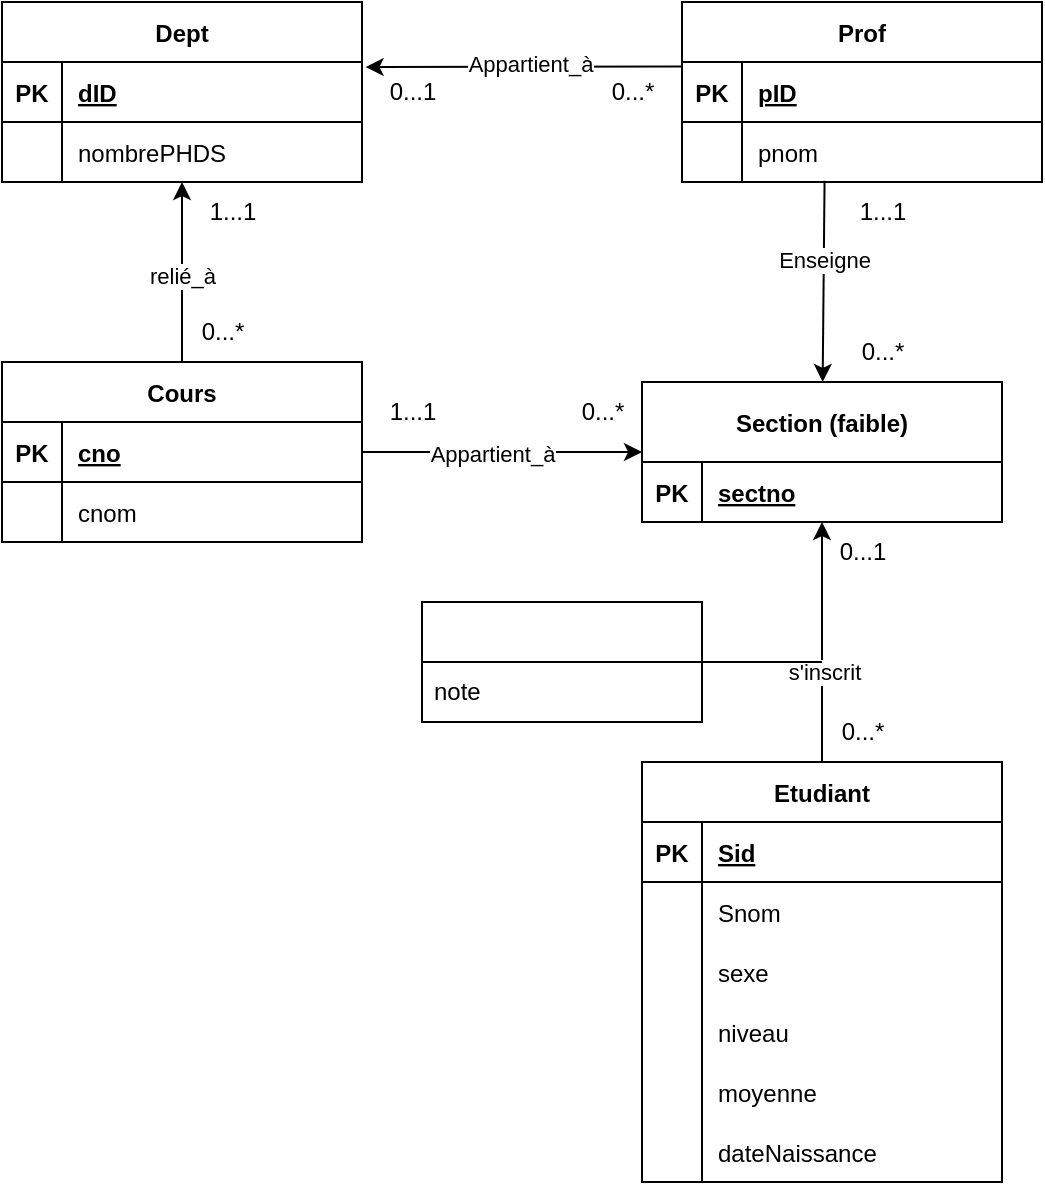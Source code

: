 <mxfile version="21.0.6" type="github" pages="2">
  <diagram name="Page-1" id="V4VZJEtZzrgZj-l3kUPL">
    <mxGraphModel dx="670" dy="500" grid="1" gridSize="10" guides="1" tooltips="1" connect="1" arrows="1" fold="1" page="1" pageScale="1" pageWidth="850" pageHeight="1100" math="0" shadow="0">
      <root>
        <mxCell id="0" />
        <mxCell id="1" parent="0" />
        <mxCell id="v60ZhDMJ6NKFDccLxcSa-1" value="Etudiant" style="shape=table;startSize=30;container=1;collapsible=1;childLayout=tableLayout;fixedRows=1;rowLines=0;fontStyle=1;align=center;resizeLast=1;" parent="1" vertex="1">
          <mxGeometry x="590" y="800" width="180" height="210" as="geometry" />
        </mxCell>
        <mxCell id="v60ZhDMJ6NKFDccLxcSa-2" value="" style="shape=tableRow;horizontal=0;startSize=0;swimlaneHead=0;swimlaneBody=0;fillColor=none;collapsible=0;dropTarget=0;points=[[0,0.5],[1,0.5]];portConstraint=eastwest;top=0;left=0;right=0;bottom=1;" parent="v60ZhDMJ6NKFDccLxcSa-1" vertex="1">
          <mxGeometry y="30" width="180" height="30" as="geometry" />
        </mxCell>
        <mxCell id="v60ZhDMJ6NKFDccLxcSa-3" value="PK" style="shape=partialRectangle;connectable=0;fillColor=none;top=0;left=0;bottom=0;right=0;fontStyle=1;overflow=hidden;" parent="v60ZhDMJ6NKFDccLxcSa-2" vertex="1">
          <mxGeometry width="30" height="30" as="geometry">
            <mxRectangle width="30" height="30" as="alternateBounds" />
          </mxGeometry>
        </mxCell>
        <mxCell id="v60ZhDMJ6NKFDccLxcSa-4" value="Sid" style="shape=partialRectangle;connectable=0;fillColor=none;top=0;left=0;bottom=0;right=0;align=left;spacingLeft=6;fontStyle=5;overflow=hidden;" parent="v60ZhDMJ6NKFDccLxcSa-2" vertex="1">
          <mxGeometry x="30" width="150" height="30" as="geometry">
            <mxRectangle width="150" height="30" as="alternateBounds" />
          </mxGeometry>
        </mxCell>
        <mxCell id="v60ZhDMJ6NKFDccLxcSa-5" value="" style="shape=tableRow;horizontal=0;startSize=0;swimlaneHead=0;swimlaneBody=0;fillColor=none;collapsible=0;dropTarget=0;points=[[0,0.5],[1,0.5]];portConstraint=eastwest;top=0;left=0;right=0;bottom=0;" parent="v60ZhDMJ6NKFDccLxcSa-1" vertex="1">
          <mxGeometry y="60" width="180" height="30" as="geometry" />
        </mxCell>
        <mxCell id="v60ZhDMJ6NKFDccLxcSa-6" value="" style="shape=partialRectangle;connectable=0;fillColor=none;top=0;left=0;bottom=0;right=0;editable=1;overflow=hidden;" parent="v60ZhDMJ6NKFDccLxcSa-5" vertex="1">
          <mxGeometry width="30" height="30" as="geometry">
            <mxRectangle width="30" height="30" as="alternateBounds" />
          </mxGeometry>
        </mxCell>
        <mxCell id="v60ZhDMJ6NKFDccLxcSa-7" value="Snom" style="shape=partialRectangle;connectable=0;fillColor=none;top=0;left=0;bottom=0;right=0;align=left;spacingLeft=6;overflow=hidden;" parent="v60ZhDMJ6NKFDccLxcSa-5" vertex="1">
          <mxGeometry x="30" width="150" height="30" as="geometry">
            <mxRectangle width="150" height="30" as="alternateBounds" />
          </mxGeometry>
        </mxCell>
        <mxCell id="v60ZhDMJ6NKFDccLxcSa-8" value="" style="shape=tableRow;horizontal=0;startSize=0;swimlaneHead=0;swimlaneBody=0;fillColor=none;collapsible=0;dropTarget=0;points=[[0,0.5],[1,0.5]];portConstraint=eastwest;top=0;left=0;right=0;bottom=0;" parent="v60ZhDMJ6NKFDccLxcSa-1" vertex="1">
          <mxGeometry y="90" width="180" height="30" as="geometry" />
        </mxCell>
        <mxCell id="v60ZhDMJ6NKFDccLxcSa-9" value="" style="shape=partialRectangle;connectable=0;fillColor=none;top=0;left=0;bottom=0;right=0;editable=1;overflow=hidden;" parent="v60ZhDMJ6NKFDccLxcSa-8" vertex="1">
          <mxGeometry width="30" height="30" as="geometry">
            <mxRectangle width="30" height="30" as="alternateBounds" />
          </mxGeometry>
        </mxCell>
        <mxCell id="v60ZhDMJ6NKFDccLxcSa-10" value="sexe" style="shape=partialRectangle;connectable=0;fillColor=none;top=0;left=0;bottom=0;right=0;align=left;spacingLeft=6;overflow=hidden;" parent="v60ZhDMJ6NKFDccLxcSa-8" vertex="1">
          <mxGeometry x="30" width="150" height="30" as="geometry">
            <mxRectangle width="150" height="30" as="alternateBounds" />
          </mxGeometry>
        </mxCell>
        <mxCell id="v60ZhDMJ6NKFDccLxcSa-14" value="" style="shape=tableRow;horizontal=0;startSize=0;swimlaneHead=0;swimlaneBody=0;fillColor=none;collapsible=0;dropTarget=0;points=[[0,0.5],[1,0.5]];portConstraint=eastwest;top=0;left=0;right=0;bottom=0;" parent="v60ZhDMJ6NKFDccLxcSa-1" vertex="1">
          <mxGeometry y="120" width="180" height="30" as="geometry" />
        </mxCell>
        <mxCell id="v60ZhDMJ6NKFDccLxcSa-15" value="" style="shape=partialRectangle;connectable=0;fillColor=none;top=0;left=0;bottom=0;right=0;editable=1;overflow=hidden;" parent="v60ZhDMJ6NKFDccLxcSa-14" vertex="1">
          <mxGeometry width="30" height="30" as="geometry">
            <mxRectangle width="30" height="30" as="alternateBounds" />
          </mxGeometry>
        </mxCell>
        <mxCell id="v60ZhDMJ6NKFDccLxcSa-16" value="niveau" style="shape=partialRectangle;connectable=0;fillColor=none;top=0;left=0;bottom=0;right=0;align=left;spacingLeft=6;overflow=hidden;" parent="v60ZhDMJ6NKFDccLxcSa-14" vertex="1">
          <mxGeometry x="30" width="150" height="30" as="geometry">
            <mxRectangle width="150" height="30" as="alternateBounds" />
          </mxGeometry>
        </mxCell>
        <mxCell id="v60ZhDMJ6NKFDccLxcSa-17" value="" style="shape=tableRow;horizontal=0;startSize=0;swimlaneHead=0;swimlaneBody=0;fillColor=none;collapsible=0;dropTarget=0;points=[[0,0.5],[1,0.5]];portConstraint=eastwest;top=0;left=0;right=0;bottom=0;" parent="v60ZhDMJ6NKFDccLxcSa-1" vertex="1">
          <mxGeometry y="150" width="180" height="30" as="geometry" />
        </mxCell>
        <mxCell id="v60ZhDMJ6NKFDccLxcSa-18" value="" style="shape=partialRectangle;connectable=0;fillColor=none;top=0;left=0;bottom=0;right=0;editable=1;overflow=hidden;" parent="v60ZhDMJ6NKFDccLxcSa-17" vertex="1">
          <mxGeometry width="30" height="30" as="geometry">
            <mxRectangle width="30" height="30" as="alternateBounds" />
          </mxGeometry>
        </mxCell>
        <mxCell id="v60ZhDMJ6NKFDccLxcSa-19" value="moyenne" style="shape=partialRectangle;connectable=0;fillColor=none;top=0;left=0;bottom=0;right=0;align=left;spacingLeft=6;overflow=hidden;" parent="v60ZhDMJ6NKFDccLxcSa-17" vertex="1">
          <mxGeometry x="30" width="150" height="30" as="geometry">
            <mxRectangle width="150" height="30" as="alternateBounds" />
          </mxGeometry>
        </mxCell>
        <mxCell id="v60ZhDMJ6NKFDccLxcSa-11" value="" style="shape=tableRow;horizontal=0;startSize=0;swimlaneHead=0;swimlaneBody=0;fillColor=none;collapsible=0;dropTarget=0;points=[[0,0.5],[1,0.5]];portConstraint=eastwest;top=0;left=0;right=0;bottom=0;" parent="v60ZhDMJ6NKFDccLxcSa-1" vertex="1">
          <mxGeometry y="180" width="180" height="30" as="geometry" />
        </mxCell>
        <mxCell id="v60ZhDMJ6NKFDccLxcSa-12" value="" style="shape=partialRectangle;connectable=0;fillColor=none;top=0;left=0;bottom=0;right=0;editable=1;overflow=hidden;" parent="v60ZhDMJ6NKFDccLxcSa-11" vertex="1">
          <mxGeometry width="30" height="30" as="geometry">
            <mxRectangle width="30" height="30" as="alternateBounds" />
          </mxGeometry>
        </mxCell>
        <mxCell id="v60ZhDMJ6NKFDccLxcSa-13" value="dateNaissance" style="shape=partialRectangle;connectable=0;fillColor=none;top=0;left=0;bottom=0;right=0;align=left;spacingLeft=6;overflow=hidden;" parent="v60ZhDMJ6NKFDccLxcSa-11" vertex="1">
          <mxGeometry x="30" width="150" height="30" as="geometry">
            <mxRectangle width="150" height="30" as="alternateBounds" />
          </mxGeometry>
        </mxCell>
        <mxCell id="v60ZhDMJ6NKFDccLxcSa-20" value="Dept" style="shape=table;startSize=30;container=1;collapsible=1;childLayout=tableLayout;fixedRows=1;rowLines=0;fontStyle=1;align=center;resizeLast=1;" parent="1" vertex="1">
          <mxGeometry x="270" y="420" width="180" height="90" as="geometry" />
        </mxCell>
        <mxCell id="v60ZhDMJ6NKFDccLxcSa-21" value="" style="shape=tableRow;horizontal=0;startSize=0;swimlaneHead=0;swimlaneBody=0;fillColor=none;collapsible=0;dropTarget=0;points=[[0,0.5],[1,0.5]];portConstraint=eastwest;top=0;left=0;right=0;bottom=1;" parent="v60ZhDMJ6NKFDccLxcSa-20" vertex="1">
          <mxGeometry y="30" width="180" height="30" as="geometry" />
        </mxCell>
        <mxCell id="v60ZhDMJ6NKFDccLxcSa-22" value="PK" style="shape=partialRectangle;connectable=0;fillColor=none;top=0;left=0;bottom=0;right=0;fontStyle=1;overflow=hidden;" parent="v60ZhDMJ6NKFDccLxcSa-21" vertex="1">
          <mxGeometry width="30" height="30" as="geometry">
            <mxRectangle width="30" height="30" as="alternateBounds" />
          </mxGeometry>
        </mxCell>
        <mxCell id="v60ZhDMJ6NKFDccLxcSa-23" value="dID" style="shape=partialRectangle;connectable=0;fillColor=none;top=0;left=0;bottom=0;right=0;align=left;spacingLeft=6;fontStyle=5;overflow=hidden;" parent="v60ZhDMJ6NKFDccLxcSa-21" vertex="1">
          <mxGeometry x="30" width="150" height="30" as="geometry">
            <mxRectangle width="150" height="30" as="alternateBounds" />
          </mxGeometry>
        </mxCell>
        <mxCell id="v60ZhDMJ6NKFDccLxcSa-24" value="" style="shape=tableRow;horizontal=0;startSize=0;swimlaneHead=0;swimlaneBody=0;fillColor=none;collapsible=0;dropTarget=0;points=[[0,0.5],[1,0.5]];portConstraint=eastwest;top=0;left=0;right=0;bottom=0;" parent="v60ZhDMJ6NKFDccLxcSa-20" vertex="1">
          <mxGeometry y="60" width="180" height="30" as="geometry" />
        </mxCell>
        <mxCell id="v60ZhDMJ6NKFDccLxcSa-25" value="" style="shape=partialRectangle;connectable=0;fillColor=none;top=0;left=0;bottom=0;right=0;editable=1;overflow=hidden;" parent="v60ZhDMJ6NKFDccLxcSa-24" vertex="1">
          <mxGeometry width="30" height="30" as="geometry">
            <mxRectangle width="30" height="30" as="alternateBounds" />
          </mxGeometry>
        </mxCell>
        <mxCell id="v60ZhDMJ6NKFDccLxcSa-26" value="nombrePHDS" style="shape=partialRectangle;connectable=0;fillColor=none;top=0;left=0;bottom=0;right=0;align=left;spacingLeft=6;overflow=hidden;" parent="v60ZhDMJ6NKFDccLxcSa-24" vertex="1">
          <mxGeometry x="30" width="150" height="30" as="geometry">
            <mxRectangle width="150" height="30" as="alternateBounds" />
          </mxGeometry>
        </mxCell>
        <mxCell id="v60ZhDMJ6NKFDccLxcSa-46" style="rounded=0;orthogonalLoop=1;jettySize=auto;html=1;entryX=1.01;entryY=0.084;entryDx=0;entryDy=0;exitX=-0.001;exitY=0.074;exitDx=0;exitDy=0;exitPerimeter=0;entryPerimeter=0;" parent="1" source="v60ZhDMJ6NKFDccLxcSa-34" target="v60ZhDMJ6NKFDccLxcSa-21" edge="1">
          <mxGeometry relative="1" as="geometry" />
        </mxCell>
        <mxCell id="v60ZhDMJ6NKFDccLxcSa-47" value="Appartient_à" style="edgeLabel;html=1;align=center;verticalAlign=middle;resizable=0;points=[];" parent="v60ZhDMJ6NKFDccLxcSa-46" vertex="1" connectable="0">
          <mxGeometry x="0.197" y="1" relative="1" as="geometry">
            <mxPoint x="18" y="-3" as="offset" />
          </mxGeometry>
        </mxCell>
        <mxCell id="v60ZhDMJ6NKFDccLxcSa-33" value="Prof" style="shape=table;startSize=30;container=1;collapsible=1;childLayout=tableLayout;fixedRows=1;rowLines=0;fontStyle=1;align=center;resizeLast=1;" parent="1" vertex="1">
          <mxGeometry x="610" y="420" width="180" height="90" as="geometry" />
        </mxCell>
        <mxCell id="v60ZhDMJ6NKFDccLxcSa-34" value="" style="shape=tableRow;horizontal=0;startSize=0;swimlaneHead=0;swimlaneBody=0;fillColor=none;collapsible=0;dropTarget=0;points=[[0,0.5],[1,0.5]];portConstraint=eastwest;top=0;left=0;right=0;bottom=1;" parent="v60ZhDMJ6NKFDccLxcSa-33" vertex="1">
          <mxGeometry y="30" width="180" height="30" as="geometry" />
        </mxCell>
        <mxCell id="v60ZhDMJ6NKFDccLxcSa-35" value="PK" style="shape=partialRectangle;connectable=0;fillColor=none;top=0;left=0;bottom=0;right=0;fontStyle=1;overflow=hidden;" parent="v60ZhDMJ6NKFDccLxcSa-34" vertex="1">
          <mxGeometry width="30" height="30" as="geometry">
            <mxRectangle width="30" height="30" as="alternateBounds" />
          </mxGeometry>
        </mxCell>
        <mxCell id="v60ZhDMJ6NKFDccLxcSa-36" value="pID" style="shape=partialRectangle;connectable=0;fillColor=none;top=0;left=0;bottom=0;right=0;align=left;spacingLeft=6;fontStyle=5;overflow=hidden;" parent="v60ZhDMJ6NKFDccLxcSa-34" vertex="1">
          <mxGeometry x="30" width="150" height="30" as="geometry">
            <mxRectangle width="150" height="30" as="alternateBounds" />
          </mxGeometry>
        </mxCell>
        <mxCell id="v60ZhDMJ6NKFDccLxcSa-37" value="" style="shape=tableRow;horizontal=0;startSize=0;swimlaneHead=0;swimlaneBody=0;fillColor=none;collapsible=0;dropTarget=0;points=[[0,0.5],[1,0.5]];portConstraint=eastwest;top=0;left=0;right=0;bottom=0;" parent="v60ZhDMJ6NKFDccLxcSa-33" vertex="1">
          <mxGeometry y="60" width="180" height="30" as="geometry" />
        </mxCell>
        <mxCell id="v60ZhDMJ6NKFDccLxcSa-38" value="" style="shape=partialRectangle;connectable=0;fillColor=none;top=0;left=0;bottom=0;right=0;editable=1;overflow=hidden;" parent="v60ZhDMJ6NKFDccLxcSa-37" vertex="1">
          <mxGeometry width="30" height="30" as="geometry">
            <mxRectangle width="30" height="30" as="alternateBounds" />
          </mxGeometry>
        </mxCell>
        <mxCell id="v60ZhDMJ6NKFDccLxcSa-39" value="pnom" style="shape=partialRectangle;connectable=0;fillColor=none;top=0;left=0;bottom=0;right=0;align=left;spacingLeft=6;overflow=hidden;" parent="v60ZhDMJ6NKFDccLxcSa-37" vertex="1">
          <mxGeometry x="30" width="150" height="30" as="geometry">
            <mxRectangle width="150" height="30" as="alternateBounds" />
          </mxGeometry>
        </mxCell>
        <mxCell id="8_7z8a0-ZgbAOZXDi8ix-14" style="edgeStyle=none;rounded=0;orthogonalLoop=1;jettySize=auto;html=1;" parent="1" source="8_7z8a0-ZgbAOZXDi8ix-1" target="v60ZhDMJ6NKFDccLxcSa-24" edge="1">
          <mxGeometry relative="1" as="geometry" />
        </mxCell>
        <mxCell id="8_7z8a0-ZgbAOZXDi8ix-15" value="relié_à" style="edgeLabel;html=1;align=center;verticalAlign=middle;resizable=0;points=[];" parent="8_7z8a0-ZgbAOZXDi8ix-14" vertex="1" connectable="0">
          <mxGeometry x="0.381" y="1" relative="1" as="geometry">
            <mxPoint x="1" y="19" as="offset" />
          </mxGeometry>
        </mxCell>
        <mxCell id="8_7z8a0-ZgbAOZXDi8ix-1" value="Cours" style="shape=table;startSize=30;container=1;collapsible=1;childLayout=tableLayout;fixedRows=1;rowLines=0;fontStyle=1;align=center;resizeLast=1;" parent="1" vertex="1">
          <mxGeometry x="270" y="600" width="180" height="90" as="geometry" />
        </mxCell>
        <mxCell id="8_7z8a0-ZgbAOZXDi8ix-2" value="" style="shape=tableRow;horizontal=0;startSize=0;swimlaneHead=0;swimlaneBody=0;fillColor=none;collapsible=0;dropTarget=0;points=[[0,0.5],[1,0.5]];portConstraint=eastwest;top=0;left=0;right=0;bottom=1;" parent="8_7z8a0-ZgbAOZXDi8ix-1" vertex="1">
          <mxGeometry y="30" width="180" height="30" as="geometry" />
        </mxCell>
        <mxCell id="8_7z8a0-ZgbAOZXDi8ix-3" value="PK" style="shape=partialRectangle;connectable=0;fillColor=none;top=0;left=0;bottom=0;right=0;fontStyle=1;overflow=hidden;" parent="8_7z8a0-ZgbAOZXDi8ix-2" vertex="1">
          <mxGeometry width="30" height="30" as="geometry">
            <mxRectangle width="30" height="30" as="alternateBounds" />
          </mxGeometry>
        </mxCell>
        <mxCell id="8_7z8a0-ZgbAOZXDi8ix-4" value="cno" style="shape=partialRectangle;connectable=0;fillColor=none;top=0;left=0;bottom=0;right=0;align=left;spacingLeft=6;fontStyle=5;overflow=hidden;" parent="8_7z8a0-ZgbAOZXDi8ix-2" vertex="1">
          <mxGeometry x="30" width="150" height="30" as="geometry">
            <mxRectangle width="150" height="30" as="alternateBounds" />
          </mxGeometry>
        </mxCell>
        <mxCell id="8_7z8a0-ZgbAOZXDi8ix-5" value="" style="shape=tableRow;horizontal=0;startSize=0;swimlaneHead=0;swimlaneBody=0;fillColor=none;collapsible=0;dropTarget=0;points=[[0,0.5],[1,0.5]];portConstraint=eastwest;top=0;left=0;right=0;bottom=0;" parent="8_7z8a0-ZgbAOZXDi8ix-1" vertex="1">
          <mxGeometry y="60" width="180" height="30" as="geometry" />
        </mxCell>
        <mxCell id="8_7z8a0-ZgbAOZXDi8ix-6" value="" style="shape=partialRectangle;connectable=0;fillColor=none;top=0;left=0;bottom=0;right=0;editable=1;overflow=hidden;" parent="8_7z8a0-ZgbAOZXDi8ix-5" vertex="1">
          <mxGeometry width="30" height="30" as="geometry">
            <mxRectangle width="30" height="30" as="alternateBounds" />
          </mxGeometry>
        </mxCell>
        <mxCell id="8_7z8a0-ZgbAOZXDi8ix-7" value="cnom" style="shape=partialRectangle;connectable=0;fillColor=none;top=0;left=0;bottom=0;right=0;align=left;spacingLeft=6;overflow=hidden;" parent="8_7z8a0-ZgbAOZXDi8ix-5" vertex="1">
          <mxGeometry x="30" width="150" height="30" as="geometry">
            <mxRectangle width="150" height="30" as="alternateBounds" />
          </mxGeometry>
        </mxCell>
        <mxCell id="8_7z8a0-ZgbAOZXDi8ix-29" style="edgeStyle=none;rounded=0;orthogonalLoop=1;jettySize=auto;html=1;endArrow=none;endFill=0;startArrow=classic;startFill=1;entryX=0.396;entryY=0.981;entryDx=0;entryDy=0;entryPerimeter=0;" parent="1" source="8_7z8a0-ZgbAOZXDi8ix-16" target="v60ZhDMJ6NKFDccLxcSa-37" edge="1">
          <mxGeometry relative="1" as="geometry" />
        </mxCell>
        <mxCell id="8_7z8a0-ZgbAOZXDi8ix-32" value="Enseigne" style="edgeLabel;html=1;align=center;verticalAlign=middle;resizable=0;points=[];" parent="8_7z8a0-ZgbAOZXDi8ix-29" vertex="1" connectable="0">
          <mxGeometry x="0.224" relative="1" as="geometry">
            <mxPoint as="offset" />
          </mxGeometry>
        </mxCell>
        <mxCell id="8_7z8a0-ZgbAOZXDi8ix-30" style="edgeStyle=none;rounded=0;orthogonalLoop=1;jettySize=auto;html=1;endArrow=none;endFill=0;startArrow=classic;startFill=1;" parent="1" target="8_7z8a0-ZgbAOZXDi8ix-1" edge="1">
          <mxGeometry relative="1" as="geometry">
            <mxPoint x="590" y="645" as="sourcePoint" />
          </mxGeometry>
        </mxCell>
        <mxCell id="8_7z8a0-ZgbAOZXDi8ix-31" value="Appartient_à" style="edgeLabel;html=1;align=center;verticalAlign=middle;resizable=0;points=[];" parent="8_7z8a0-ZgbAOZXDi8ix-30" vertex="1" connectable="0">
          <mxGeometry x="-0.221" y="1" relative="1" as="geometry">
            <mxPoint x="-21" as="offset" />
          </mxGeometry>
        </mxCell>
        <mxCell id="8_7z8a0-ZgbAOZXDi8ix-16" value="Section (faible)" style="shape=table;startSize=40;container=1;collapsible=1;childLayout=tableLayout;fixedRows=1;rowLines=0;fontStyle=1;align=center;resizeLast=1;" parent="1" vertex="1">
          <mxGeometry x="590" y="610" width="180" height="70" as="geometry" />
        </mxCell>
        <mxCell id="8_7z8a0-ZgbAOZXDi8ix-17" value="" style="shape=tableRow;horizontal=0;startSize=0;swimlaneHead=0;swimlaneBody=0;fillColor=none;collapsible=0;dropTarget=0;points=[[0,0.5],[1,0.5]];portConstraint=eastwest;top=0;left=0;right=0;bottom=1;" parent="8_7z8a0-ZgbAOZXDi8ix-16" vertex="1">
          <mxGeometry y="40" width="180" height="30" as="geometry" />
        </mxCell>
        <mxCell id="8_7z8a0-ZgbAOZXDi8ix-18" value="PK" style="shape=partialRectangle;connectable=0;fillColor=none;top=0;left=0;bottom=0;right=0;fontStyle=1;overflow=hidden;" parent="8_7z8a0-ZgbAOZXDi8ix-17" vertex="1">
          <mxGeometry width="30" height="30" as="geometry">
            <mxRectangle width="30" height="30" as="alternateBounds" />
          </mxGeometry>
        </mxCell>
        <mxCell id="8_7z8a0-ZgbAOZXDi8ix-19" value="sectno" style="shape=partialRectangle;connectable=0;fillColor=none;top=0;left=0;bottom=0;right=0;align=left;spacingLeft=6;fontStyle=5;overflow=hidden;" parent="8_7z8a0-ZgbAOZXDi8ix-17" vertex="1">
          <mxGeometry x="30" width="150" height="30" as="geometry">
            <mxRectangle width="150" height="30" as="alternateBounds" />
          </mxGeometry>
        </mxCell>
        <mxCell id="8_7z8a0-ZgbAOZXDi8ix-52" value="0...*" style="text;html=1;align=center;verticalAlign=middle;resizable=0;points=[];autosize=1;strokeColor=none;fillColor=none;" parent="1" vertex="1">
          <mxGeometry x="690" y="580" width="40" height="30" as="geometry" />
        </mxCell>
        <mxCell id="8_7z8a0-ZgbAOZXDi8ix-53" value="1...1" style="text;html=1;align=center;verticalAlign=middle;resizable=0;points=[];autosize=1;strokeColor=none;fillColor=none;" parent="1" vertex="1">
          <mxGeometry x="685" y="510" width="50" height="30" as="geometry" />
        </mxCell>
        <mxCell id="8_7z8a0-ZgbAOZXDi8ix-54" value="0...1" style="text;html=1;align=center;verticalAlign=middle;resizable=0;points=[];autosize=1;strokeColor=none;fillColor=none;" parent="1" vertex="1">
          <mxGeometry x="675" y="680" width="50" height="30" as="geometry" />
        </mxCell>
        <mxCell id="5YynEd_m_7ch5ccri1_n-1" style="rounded=0;orthogonalLoop=1;jettySize=auto;html=1;exitX=0.5;exitY=0;exitDx=0;exitDy=0;" edge="1" parent="1" source="v60ZhDMJ6NKFDccLxcSa-1" target="8_7z8a0-ZgbAOZXDi8ix-17">
          <mxGeometry relative="1" as="geometry" />
        </mxCell>
        <mxCell id="5YynEd_m_7ch5ccri1_n-3" value="s&#39;inscrit" style="edgeLabel;html=1;align=center;verticalAlign=middle;resizable=0;points=[];" vertex="1" connectable="0" parent="5YynEd_m_7ch5ccri1_n-1">
          <mxGeometry x="-0.253" y="-1" relative="1" as="geometry">
            <mxPoint as="offset" />
          </mxGeometry>
        </mxCell>
        <mxCell id="5YynEd_m_7ch5ccri1_n-4" value="0...*" style="text;html=1;align=center;verticalAlign=middle;resizable=0;points=[];autosize=1;strokeColor=none;fillColor=none;" vertex="1" parent="1">
          <mxGeometry x="680" y="770" width="40" height="30" as="geometry" />
        </mxCell>
        <mxCell id="5YynEd_m_7ch5ccri1_n-26" style="edgeStyle=orthogonalEdgeStyle;rounded=0;orthogonalLoop=1;jettySize=auto;html=1;endArrow=none;endFill=0;" edge="1" parent="1" source="5YynEd_m_7ch5ccri1_n-22">
          <mxGeometry relative="1" as="geometry">
            <mxPoint x="680" y="750" as="targetPoint" />
          </mxGeometry>
        </mxCell>
        <mxCell id="5YynEd_m_7ch5ccri1_n-22" value="" style="swimlane;fontStyle=0;childLayout=stackLayout;horizontal=1;startSize=30;horizontalStack=0;resizeParent=1;resizeParentMax=0;resizeLast=0;collapsible=1;marginBottom=0;whiteSpace=wrap;html=1;" vertex="1" parent="1">
          <mxGeometry x="480" y="720" width="140" height="60" as="geometry" />
        </mxCell>
        <mxCell id="5YynEd_m_7ch5ccri1_n-23" value="note" style="text;strokeColor=none;fillColor=none;align=left;verticalAlign=middle;spacingLeft=4;spacingRight=4;overflow=hidden;points=[[0,0.5],[1,0.5]];portConstraint=eastwest;rotatable=0;whiteSpace=wrap;html=1;" vertex="1" parent="5YynEd_m_7ch5ccri1_n-22">
          <mxGeometry y="30" width="140" height="30" as="geometry" />
        </mxCell>
        <mxCell id="5YynEd_m_7ch5ccri1_n-27" value="0...*" style="text;html=1;align=center;verticalAlign=middle;resizable=0;points=[];autosize=1;strokeColor=none;fillColor=none;" vertex="1" parent="1">
          <mxGeometry x="360" y="570" width="40" height="30" as="geometry" />
        </mxCell>
        <mxCell id="5YynEd_m_7ch5ccri1_n-28" value="1...1" style="text;html=1;align=center;verticalAlign=middle;resizable=0;points=[];autosize=1;strokeColor=none;fillColor=none;" vertex="1" parent="1">
          <mxGeometry x="360" y="510" width="50" height="30" as="geometry" />
        </mxCell>
        <mxCell id="5YynEd_m_7ch5ccri1_n-29" value="0...1" style="text;html=1;align=center;verticalAlign=middle;resizable=0;points=[];autosize=1;strokeColor=none;fillColor=none;" vertex="1" parent="1">
          <mxGeometry x="450" y="450" width="50" height="30" as="geometry" />
        </mxCell>
        <mxCell id="5YynEd_m_7ch5ccri1_n-30" value="0...*" style="text;html=1;align=center;verticalAlign=middle;resizable=0;points=[];autosize=1;strokeColor=none;fillColor=none;" vertex="1" parent="1">
          <mxGeometry x="565" y="450" width="40" height="30" as="geometry" />
        </mxCell>
        <mxCell id="5YynEd_m_7ch5ccri1_n-31" value="1...1" style="text;html=1;align=center;verticalAlign=middle;resizable=0;points=[];autosize=1;strokeColor=none;fillColor=none;" vertex="1" parent="1">
          <mxGeometry x="450" y="610" width="50" height="30" as="geometry" />
        </mxCell>
        <mxCell id="5YynEd_m_7ch5ccri1_n-32" value="0...*" style="text;html=1;align=center;verticalAlign=middle;resizable=0;points=[];autosize=1;strokeColor=none;fillColor=none;" vertex="1" parent="1">
          <mxGeometry x="550" y="610" width="40" height="30" as="geometry" />
        </mxCell>
      </root>
    </mxGraphModel>
  </diagram>
  <diagram id="4I9IQ7pEN_7e43Hpy4Qw" name="Page-2">
    <mxGraphModel dx="153" dy="491" grid="1" gridSize="10" guides="1" tooltips="1" connect="1" arrows="1" fold="1" page="1" pageScale="1" pageWidth="850" pageHeight="1100" math="0" shadow="0">
      <root>
        <mxCell id="0" />
        <mxCell id="1" parent="0" />
      </root>
    </mxGraphModel>
  </diagram>
</mxfile>
